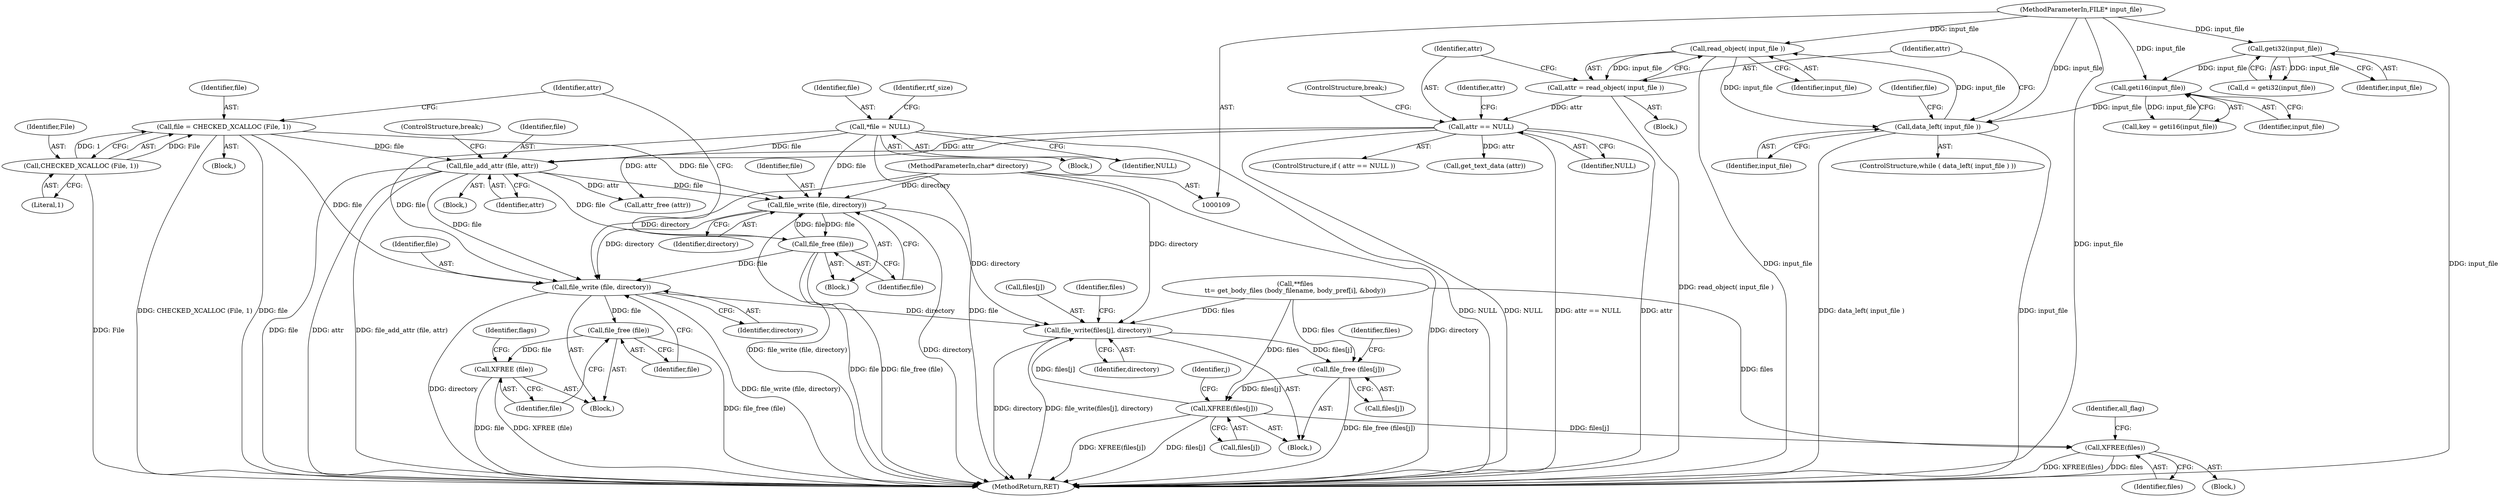 digraph "0_tnef_8dccf79857ceeb7a6d3e42c1e762e7b865d5344d_1@API" {
"1000333" [label="(Call,file_write (file, directory))"];
"1000312" [label="(Call,file_add_attr (file, attr))"];
"1000195" [label="(Call,file = CHECKED_XCALLOC (File, 1))"];
"1000197" [label="(Call,CHECKED_XCALLOC (File, 1))"];
"1000191" [label="(Call,file_free (file))"];
"1000188" [label="(Call,file_write (file, directory))"];
"1000123" [label="(Call,*file = NULL)"];
"1000111" [label="(MethodParameterIn,char* directory)"];
"1000174" [label="(Call,attr == NULL)"];
"1000169" [label="(Call,attr = read_object( input_file ))"];
"1000171" [label="(Call,read_object( input_file ))"];
"1000166" [label="(Call,data_left( input_file ))"];
"1000160" [label="(Call,geti16(input_file))"];
"1000146" [label="(Call,geti32(input_file))"];
"1000110" [label="(MethodParameterIn,FILE* input_file)"];
"1000336" [label="(Call,file_free (file))"];
"1000338" [label="(Call,XFREE (file))"];
"1000397" [label="(Call,file_write(files[j], directory))"];
"1000402" [label="(Call,file_free (files[j]))"];
"1000406" [label="(Call,XFREE(files[j]))"];
"1000410" [label="(Call,XFREE(files))"];
"1000204" [label="(Block,)"];
"1000173" [label="(ControlStructure,if ( attr == NULL ))"];
"1000190" [label="(Identifier,directory)"];
"1000161" [label="(Identifier,input_file)"];
"1000124" [label="(Identifier,file)"];
"1000177" [label="(ControlStructure,break;)"];
"1000194" [label="(Block,)"];
"1000336" [label="(Call,file_free (file))"];
"1000338" [label="(Call,XFREE (file))"];
"1000192" [label="(Identifier,file)"];
"1000385" [label="(Block,)"];
"1000414" [label="(Identifier,all_flag)"];
"1000128" [label="(Identifier,rtf_size)"];
"1000168" [label="(Block,)"];
"1000313" [label="(Identifier,file)"];
"1000123" [label="(Call,*file = NULL)"];
"1000411" [label="(Identifier,files)"];
"1000195" [label="(Call,file = CHECKED_XCALLOC (File, 1))"];
"1000342" [label="(Identifier,flags)"];
"1000406" [label="(Call,XFREE(files[j]))"];
"1000314" [label="(Identifier,attr)"];
"1000125" [label="(Identifier,NULL)"];
"1000115" [label="(Block,)"];
"1000166" [label="(Call,data_left( input_file ))"];
"1000333" [label="(Call,file_write (file, directory))"];
"1000174" [label="(Call,attr == NULL)"];
"1000337" [label="(Identifier,file)"];
"1000191" [label="(Call,file_free (file))"];
"1000335" [label="(Identifier,directory)"];
"1000198" [label="(Identifier,File)"];
"1000110" [label="(MethodParameterIn,FILE* input_file)"];
"1000187" [label="(Block,)"];
"1000315" [label="(ControlStructure,break;)"];
"1000217" [label="(Call,get_text_data (attr))"];
"1000171" [label="(Call,read_object( input_file ))"];
"1000408" [label="(Identifier,files)"];
"1000395" [label="(Identifier,j)"];
"1000197" [label="(Call,CHECKED_XCALLOC (File, 1))"];
"1000397" [label="(Call,file_write(files[j], directory))"];
"1000144" [label="(Call,d = geti32(input_file))"];
"1000410" [label="(Call,XFREE(files))"];
"1000402" [label="(Call,file_free (files[j]))"];
"1000374" [label="(Call,**files\n\t\t= get_body_files (body_filename, body_pref[i], &body))"];
"1000189" [label="(Identifier,file)"];
"1000176" [label="(Identifier,NULL)"];
"1000407" [label="(Call,files[j])"];
"1000170" [label="(Identifier,attr)"];
"1000146" [label="(Call,geti32(input_file))"];
"1000111" [label="(MethodParameterIn,char* directory)"];
"1000332" [label="(Block,)"];
"1000326" [label="(Call,attr_free (attr))"];
"1000175" [label="(Identifier,attr)"];
"1000196" [label="(Identifier,file)"];
"1000331" [label="(Identifier,file)"];
"1000158" [label="(Call,key = geti16(input_file))"];
"1000312" [label="(Call,file_add_attr (file, attr))"];
"1000396" [label="(Block,)"];
"1000401" [label="(Identifier,directory)"];
"1000334" [label="(Identifier,file)"];
"1000188" [label="(Call,file_write (file, directory))"];
"1000172" [label="(Identifier,input_file)"];
"1000398" [label="(Call,files[j])"];
"1000160" [label="(Call,geti16(input_file))"];
"1000147" [label="(Identifier,input_file)"];
"1000404" [label="(Identifier,files)"];
"1000202" [label="(Identifier,attr)"];
"1000181" [label="(Identifier,attr)"];
"1000167" [label="(Identifier,input_file)"];
"1000339" [label="(Identifier,file)"];
"1000199" [label="(Literal,1)"];
"1000169" [label="(Call,attr = read_object( input_file ))"];
"1000403" [label="(Call,files[j])"];
"1000460" [label="(MethodReturn,RET)"];
"1000165" [label="(ControlStructure,while ( data_left( input_file ) ))"];
"1000333" -> "1000332"  [label="AST: "];
"1000333" -> "1000335"  [label="CFG: "];
"1000334" -> "1000333"  [label="AST: "];
"1000335" -> "1000333"  [label="AST: "];
"1000337" -> "1000333"  [label="CFG: "];
"1000333" -> "1000460"  [label="DDG: file_write (file, directory)"];
"1000333" -> "1000460"  [label="DDG: directory"];
"1000312" -> "1000333"  [label="DDG: file"];
"1000195" -> "1000333"  [label="DDG: file"];
"1000191" -> "1000333"  [label="DDG: file"];
"1000123" -> "1000333"  [label="DDG: file"];
"1000188" -> "1000333"  [label="DDG: directory"];
"1000111" -> "1000333"  [label="DDG: directory"];
"1000333" -> "1000336"  [label="DDG: file"];
"1000333" -> "1000397"  [label="DDG: directory"];
"1000312" -> "1000204"  [label="AST: "];
"1000312" -> "1000314"  [label="CFG: "];
"1000313" -> "1000312"  [label="AST: "];
"1000314" -> "1000312"  [label="AST: "];
"1000315" -> "1000312"  [label="CFG: "];
"1000312" -> "1000460"  [label="DDG: file_add_attr (file, attr)"];
"1000312" -> "1000460"  [label="DDG: file"];
"1000312" -> "1000460"  [label="DDG: attr"];
"1000312" -> "1000188"  [label="DDG: file"];
"1000195" -> "1000312"  [label="DDG: file"];
"1000191" -> "1000312"  [label="DDG: file"];
"1000123" -> "1000312"  [label="DDG: file"];
"1000174" -> "1000312"  [label="DDG: attr"];
"1000312" -> "1000326"  [label="DDG: attr"];
"1000195" -> "1000194"  [label="AST: "];
"1000195" -> "1000197"  [label="CFG: "];
"1000196" -> "1000195"  [label="AST: "];
"1000197" -> "1000195"  [label="AST: "];
"1000202" -> "1000195"  [label="CFG: "];
"1000195" -> "1000460"  [label="DDG: CHECKED_XCALLOC (File, 1)"];
"1000195" -> "1000460"  [label="DDG: file"];
"1000195" -> "1000188"  [label="DDG: file"];
"1000197" -> "1000195"  [label="DDG: File"];
"1000197" -> "1000195"  [label="DDG: 1"];
"1000197" -> "1000199"  [label="CFG: "];
"1000198" -> "1000197"  [label="AST: "];
"1000199" -> "1000197"  [label="AST: "];
"1000197" -> "1000460"  [label="DDG: File"];
"1000191" -> "1000187"  [label="AST: "];
"1000191" -> "1000192"  [label="CFG: "];
"1000192" -> "1000191"  [label="AST: "];
"1000202" -> "1000191"  [label="CFG: "];
"1000191" -> "1000460"  [label="DDG: file_free (file)"];
"1000191" -> "1000460"  [label="DDG: file"];
"1000191" -> "1000188"  [label="DDG: file"];
"1000188" -> "1000191"  [label="DDG: file"];
"1000188" -> "1000187"  [label="AST: "];
"1000188" -> "1000190"  [label="CFG: "];
"1000189" -> "1000188"  [label="AST: "];
"1000190" -> "1000188"  [label="AST: "];
"1000192" -> "1000188"  [label="CFG: "];
"1000188" -> "1000460"  [label="DDG: file_write (file, directory)"];
"1000188" -> "1000460"  [label="DDG: directory"];
"1000123" -> "1000188"  [label="DDG: file"];
"1000111" -> "1000188"  [label="DDG: directory"];
"1000188" -> "1000397"  [label="DDG: directory"];
"1000123" -> "1000115"  [label="AST: "];
"1000123" -> "1000125"  [label="CFG: "];
"1000124" -> "1000123"  [label="AST: "];
"1000125" -> "1000123"  [label="AST: "];
"1000128" -> "1000123"  [label="CFG: "];
"1000123" -> "1000460"  [label="DDG: NULL"];
"1000123" -> "1000460"  [label="DDG: file"];
"1000111" -> "1000109"  [label="AST: "];
"1000111" -> "1000460"  [label="DDG: directory"];
"1000111" -> "1000397"  [label="DDG: directory"];
"1000174" -> "1000173"  [label="AST: "];
"1000174" -> "1000176"  [label="CFG: "];
"1000175" -> "1000174"  [label="AST: "];
"1000176" -> "1000174"  [label="AST: "];
"1000177" -> "1000174"  [label="CFG: "];
"1000181" -> "1000174"  [label="CFG: "];
"1000174" -> "1000460"  [label="DDG: NULL"];
"1000174" -> "1000460"  [label="DDG: attr == NULL"];
"1000174" -> "1000460"  [label="DDG: attr"];
"1000169" -> "1000174"  [label="DDG: attr"];
"1000174" -> "1000217"  [label="DDG: attr"];
"1000174" -> "1000326"  [label="DDG: attr"];
"1000169" -> "1000168"  [label="AST: "];
"1000169" -> "1000171"  [label="CFG: "];
"1000170" -> "1000169"  [label="AST: "];
"1000171" -> "1000169"  [label="AST: "];
"1000175" -> "1000169"  [label="CFG: "];
"1000169" -> "1000460"  [label="DDG: read_object( input_file )"];
"1000171" -> "1000169"  [label="DDG: input_file"];
"1000171" -> "1000172"  [label="CFG: "];
"1000172" -> "1000171"  [label="AST: "];
"1000171" -> "1000460"  [label="DDG: input_file"];
"1000171" -> "1000166"  [label="DDG: input_file"];
"1000166" -> "1000171"  [label="DDG: input_file"];
"1000110" -> "1000171"  [label="DDG: input_file"];
"1000166" -> "1000165"  [label="AST: "];
"1000166" -> "1000167"  [label="CFG: "];
"1000167" -> "1000166"  [label="AST: "];
"1000170" -> "1000166"  [label="CFG: "];
"1000331" -> "1000166"  [label="CFG: "];
"1000166" -> "1000460"  [label="DDG: data_left( input_file )"];
"1000166" -> "1000460"  [label="DDG: input_file"];
"1000160" -> "1000166"  [label="DDG: input_file"];
"1000110" -> "1000166"  [label="DDG: input_file"];
"1000160" -> "1000158"  [label="AST: "];
"1000160" -> "1000161"  [label="CFG: "];
"1000161" -> "1000160"  [label="AST: "];
"1000158" -> "1000160"  [label="CFG: "];
"1000160" -> "1000158"  [label="DDG: input_file"];
"1000146" -> "1000160"  [label="DDG: input_file"];
"1000110" -> "1000160"  [label="DDG: input_file"];
"1000146" -> "1000144"  [label="AST: "];
"1000146" -> "1000147"  [label="CFG: "];
"1000147" -> "1000146"  [label="AST: "];
"1000144" -> "1000146"  [label="CFG: "];
"1000146" -> "1000460"  [label="DDG: input_file"];
"1000146" -> "1000144"  [label="DDG: input_file"];
"1000110" -> "1000146"  [label="DDG: input_file"];
"1000110" -> "1000109"  [label="AST: "];
"1000110" -> "1000460"  [label="DDG: input_file"];
"1000336" -> "1000332"  [label="AST: "];
"1000336" -> "1000337"  [label="CFG: "];
"1000337" -> "1000336"  [label="AST: "];
"1000339" -> "1000336"  [label="CFG: "];
"1000336" -> "1000460"  [label="DDG: file_free (file)"];
"1000336" -> "1000338"  [label="DDG: file"];
"1000338" -> "1000332"  [label="AST: "];
"1000338" -> "1000339"  [label="CFG: "];
"1000339" -> "1000338"  [label="AST: "];
"1000342" -> "1000338"  [label="CFG: "];
"1000338" -> "1000460"  [label="DDG: file"];
"1000338" -> "1000460"  [label="DDG: XFREE (file)"];
"1000397" -> "1000396"  [label="AST: "];
"1000397" -> "1000401"  [label="CFG: "];
"1000398" -> "1000397"  [label="AST: "];
"1000401" -> "1000397"  [label="AST: "];
"1000404" -> "1000397"  [label="CFG: "];
"1000397" -> "1000460"  [label="DDG: file_write(files[j], directory)"];
"1000397" -> "1000460"  [label="DDG: directory"];
"1000374" -> "1000397"  [label="DDG: files"];
"1000406" -> "1000397"  [label="DDG: files[j]"];
"1000397" -> "1000402"  [label="DDG: files[j]"];
"1000402" -> "1000396"  [label="AST: "];
"1000402" -> "1000403"  [label="CFG: "];
"1000403" -> "1000402"  [label="AST: "];
"1000408" -> "1000402"  [label="CFG: "];
"1000402" -> "1000460"  [label="DDG: file_free (files[j])"];
"1000374" -> "1000402"  [label="DDG: files"];
"1000402" -> "1000406"  [label="DDG: files[j]"];
"1000406" -> "1000396"  [label="AST: "];
"1000406" -> "1000407"  [label="CFG: "];
"1000407" -> "1000406"  [label="AST: "];
"1000395" -> "1000406"  [label="CFG: "];
"1000406" -> "1000460"  [label="DDG: files[j]"];
"1000406" -> "1000460"  [label="DDG: XFREE(files[j])"];
"1000374" -> "1000406"  [label="DDG: files"];
"1000406" -> "1000410"  [label="DDG: files[j]"];
"1000410" -> "1000385"  [label="AST: "];
"1000410" -> "1000411"  [label="CFG: "];
"1000411" -> "1000410"  [label="AST: "];
"1000414" -> "1000410"  [label="CFG: "];
"1000410" -> "1000460"  [label="DDG: files"];
"1000410" -> "1000460"  [label="DDG: XFREE(files)"];
"1000374" -> "1000410"  [label="DDG: files"];
}

